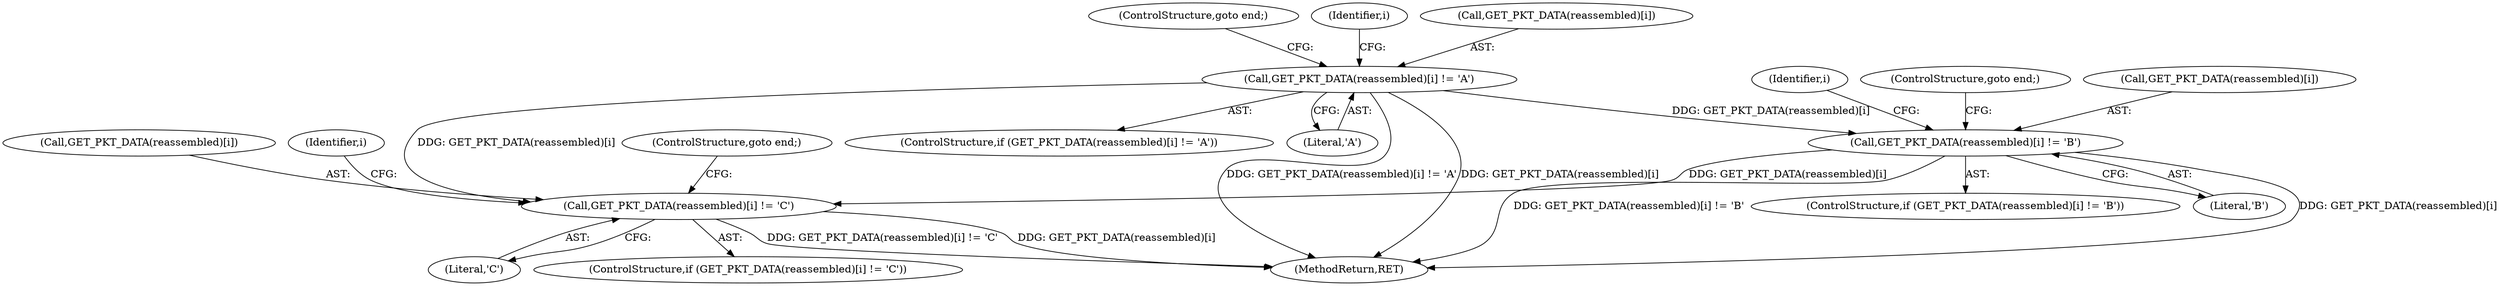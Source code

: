 digraph "0_suricata_4a04f814b15762eb446a5ead4d69d021512df6f8_15@array" {
"1000243" [label="(Call,GET_PKT_DATA(reassembled)[i] != 'B')"];
"1000223" [label="(Call,GET_PKT_DATA(reassembled)[i] != 'A')"];
"1000263" [label="(Call,GET_PKT_DATA(reassembled)[i] != 'C')"];
"1000301" [label="(MethodReturn,RET)"];
"1000268" [label="(Literal,'C')"];
"1000249" [label="(ControlStructure,goto end;)"];
"1000242" [label="(ControlStructure,if (GET_PKT_DATA(reassembled)[i] != 'B'))"];
"1000244" [label="(Call,GET_PKT_DATA(reassembled)[i])"];
"1000264" [label="(Call,GET_PKT_DATA(reassembled)[i])"];
"1000248" [label="(Literal,'B')"];
"1000269" [label="(ControlStructure,goto end;)"];
"1000229" [label="(ControlStructure,goto end;)"];
"1000240" [label="(Identifier,i)"];
"1000223" [label="(Call,GET_PKT_DATA(reassembled)[i] != 'A')"];
"1000263" [label="(Call,GET_PKT_DATA(reassembled)[i] != 'C')"];
"1000220" [label="(Identifier,i)"];
"1000262" [label="(ControlStructure,if (GET_PKT_DATA(reassembled)[i] != 'C'))"];
"1000260" [label="(Identifier,i)"];
"1000222" [label="(ControlStructure,if (GET_PKT_DATA(reassembled)[i] != 'A'))"];
"1000224" [label="(Call,GET_PKT_DATA(reassembled)[i])"];
"1000243" [label="(Call,GET_PKT_DATA(reassembled)[i] != 'B')"];
"1000228" [label="(Literal,'A')"];
"1000243" -> "1000242"  [label="AST: "];
"1000243" -> "1000248"  [label="CFG: "];
"1000244" -> "1000243"  [label="AST: "];
"1000248" -> "1000243"  [label="AST: "];
"1000249" -> "1000243"  [label="CFG: "];
"1000240" -> "1000243"  [label="CFG: "];
"1000243" -> "1000301"  [label="DDG: GET_PKT_DATA(reassembled)[i]"];
"1000243" -> "1000301"  [label="DDG: GET_PKT_DATA(reassembled)[i] != 'B'"];
"1000223" -> "1000243"  [label="DDG: GET_PKT_DATA(reassembled)[i]"];
"1000243" -> "1000263"  [label="DDG: GET_PKT_DATA(reassembled)[i]"];
"1000223" -> "1000222"  [label="AST: "];
"1000223" -> "1000228"  [label="CFG: "];
"1000224" -> "1000223"  [label="AST: "];
"1000228" -> "1000223"  [label="AST: "];
"1000229" -> "1000223"  [label="CFG: "];
"1000220" -> "1000223"  [label="CFG: "];
"1000223" -> "1000301"  [label="DDG: GET_PKT_DATA(reassembled)[i] != 'A'"];
"1000223" -> "1000301"  [label="DDG: GET_PKT_DATA(reassembled)[i]"];
"1000223" -> "1000263"  [label="DDG: GET_PKT_DATA(reassembled)[i]"];
"1000263" -> "1000262"  [label="AST: "];
"1000263" -> "1000268"  [label="CFG: "];
"1000264" -> "1000263"  [label="AST: "];
"1000268" -> "1000263"  [label="AST: "];
"1000269" -> "1000263"  [label="CFG: "];
"1000260" -> "1000263"  [label="CFG: "];
"1000263" -> "1000301"  [label="DDG: GET_PKT_DATA(reassembled)[i]"];
"1000263" -> "1000301"  [label="DDG: GET_PKT_DATA(reassembled)[i] != 'C'"];
}
